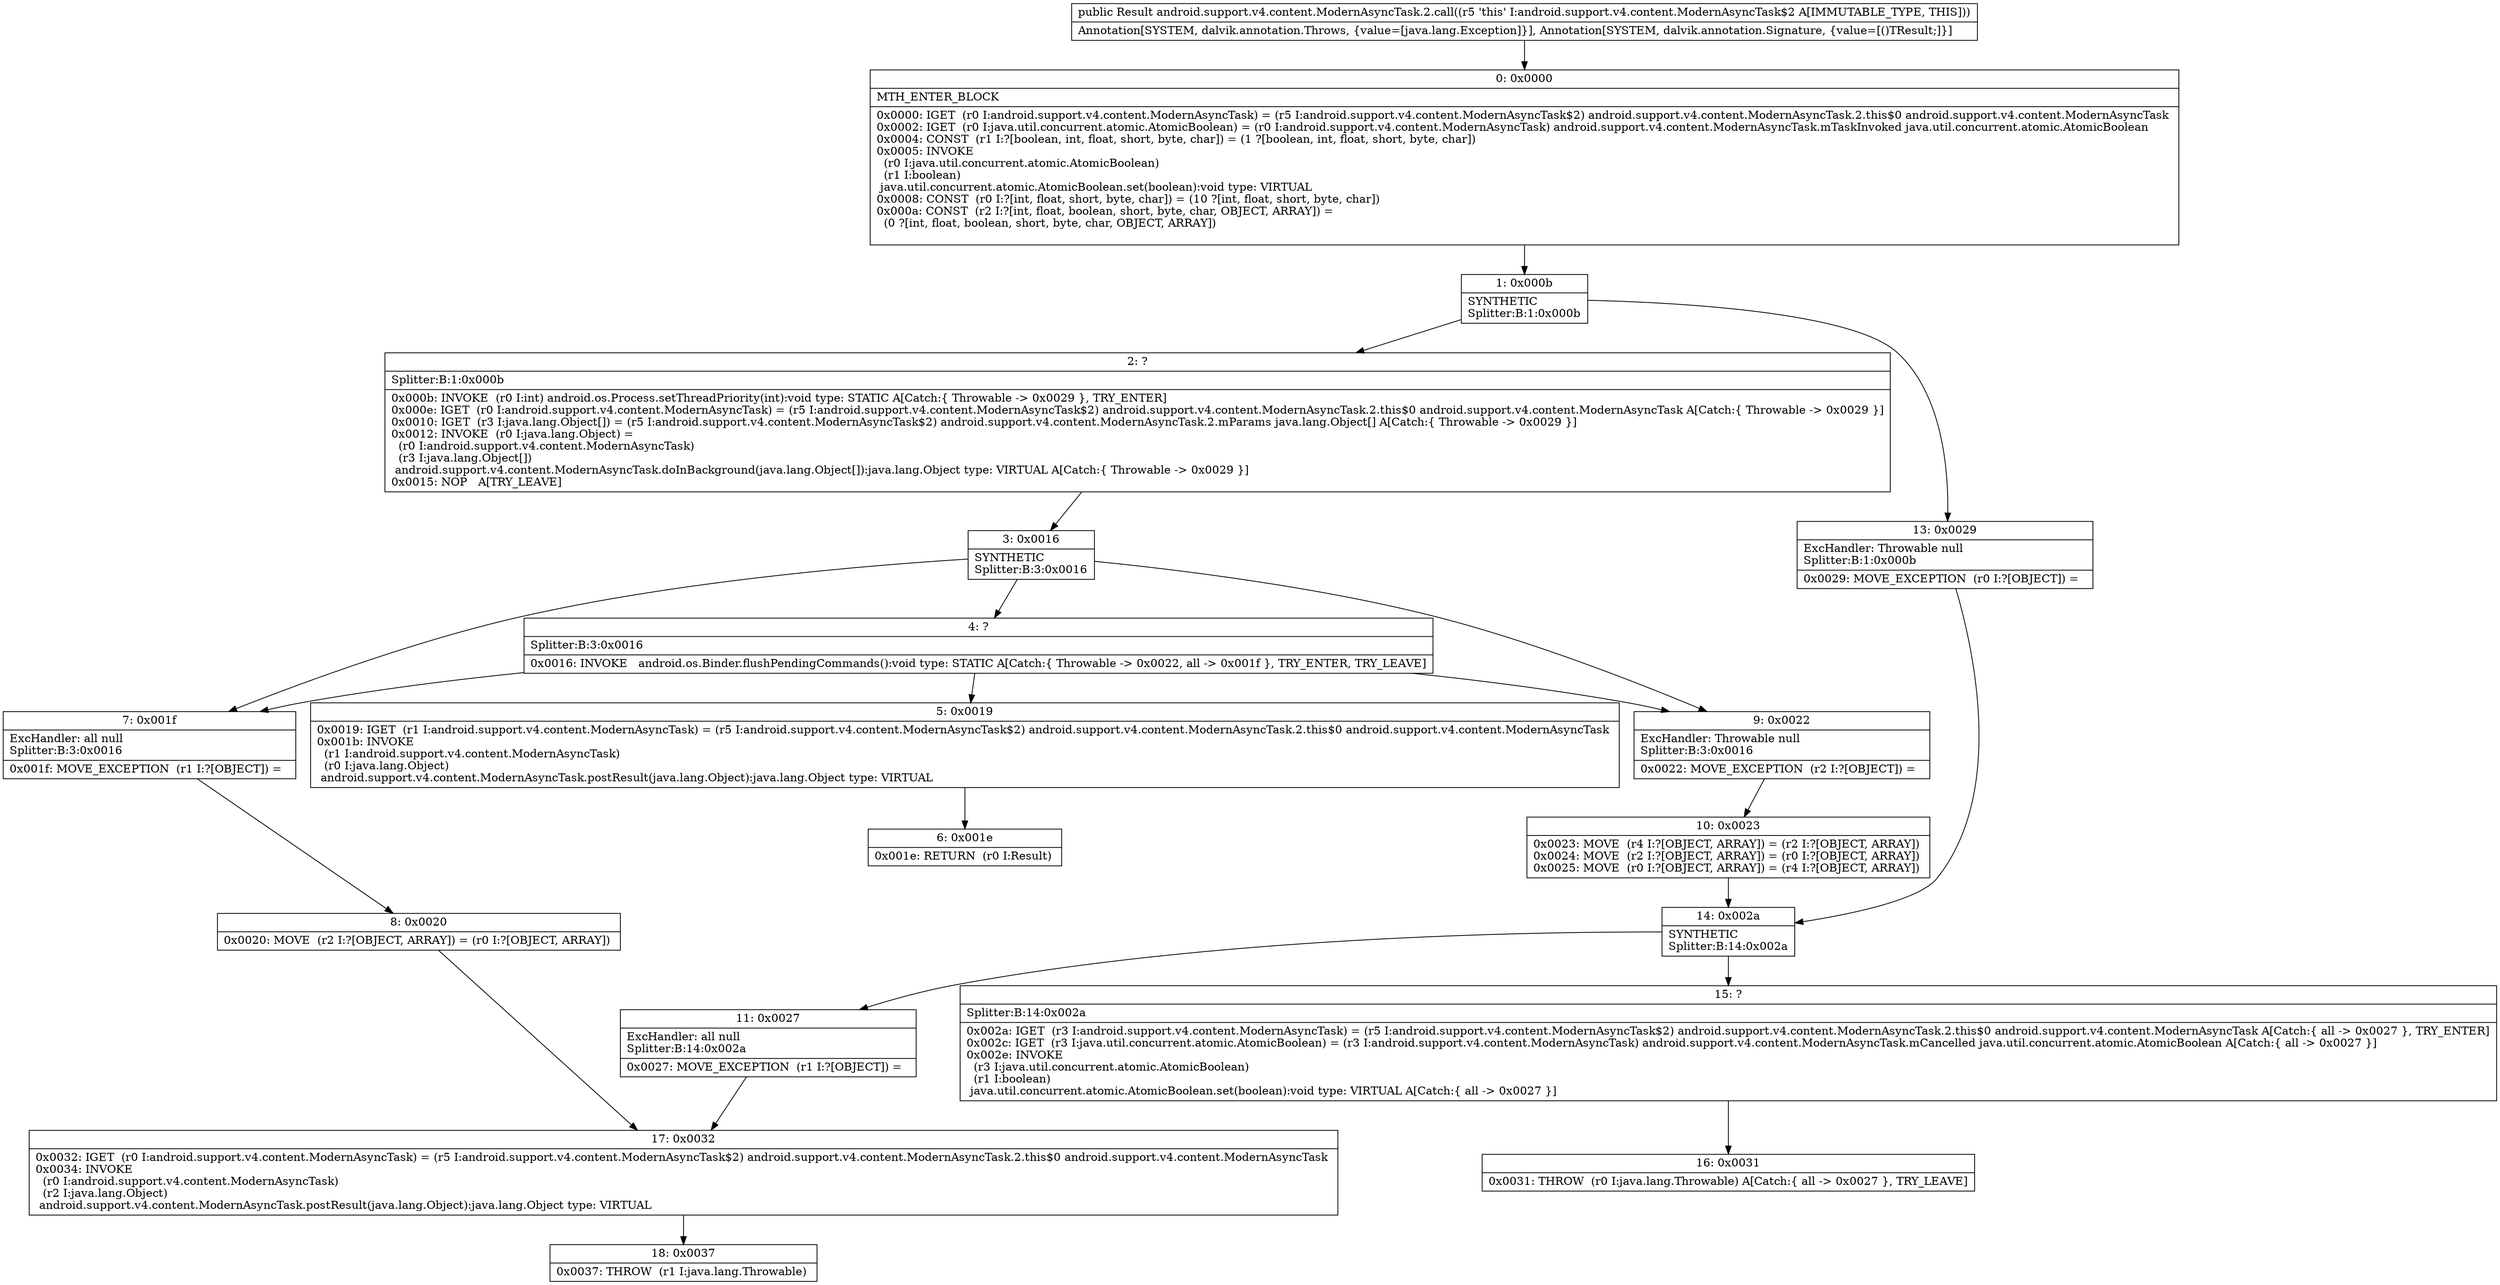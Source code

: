 digraph "CFG forandroid.support.v4.content.ModernAsyncTask.2.call()Ljava\/lang\/Object;" {
Node_0 [shape=record,label="{0\:\ 0x0000|MTH_ENTER_BLOCK\l|0x0000: IGET  (r0 I:android.support.v4.content.ModernAsyncTask) = (r5 I:android.support.v4.content.ModernAsyncTask$2) android.support.v4.content.ModernAsyncTask.2.this$0 android.support.v4.content.ModernAsyncTask \l0x0002: IGET  (r0 I:java.util.concurrent.atomic.AtomicBoolean) = (r0 I:android.support.v4.content.ModernAsyncTask) android.support.v4.content.ModernAsyncTask.mTaskInvoked java.util.concurrent.atomic.AtomicBoolean \l0x0004: CONST  (r1 I:?[boolean, int, float, short, byte, char]) = (1 ?[boolean, int, float, short, byte, char]) \l0x0005: INVOKE  \l  (r0 I:java.util.concurrent.atomic.AtomicBoolean)\l  (r1 I:boolean)\l java.util.concurrent.atomic.AtomicBoolean.set(boolean):void type: VIRTUAL \l0x0008: CONST  (r0 I:?[int, float, short, byte, char]) = (10 ?[int, float, short, byte, char]) \l0x000a: CONST  (r2 I:?[int, float, boolean, short, byte, char, OBJECT, ARRAY]) = \l  (0 ?[int, float, boolean, short, byte, char, OBJECT, ARRAY])\l \l}"];
Node_1 [shape=record,label="{1\:\ 0x000b|SYNTHETIC\lSplitter:B:1:0x000b\l}"];
Node_2 [shape=record,label="{2\:\ ?|Splitter:B:1:0x000b\l|0x000b: INVOKE  (r0 I:int) android.os.Process.setThreadPriority(int):void type: STATIC A[Catch:\{ Throwable \-\> 0x0029 \}, TRY_ENTER]\l0x000e: IGET  (r0 I:android.support.v4.content.ModernAsyncTask) = (r5 I:android.support.v4.content.ModernAsyncTask$2) android.support.v4.content.ModernAsyncTask.2.this$0 android.support.v4.content.ModernAsyncTask A[Catch:\{ Throwable \-\> 0x0029 \}]\l0x0010: IGET  (r3 I:java.lang.Object[]) = (r5 I:android.support.v4.content.ModernAsyncTask$2) android.support.v4.content.ModernAsyncTask.2.mParams java.lang.Object[] A[Catch:\{ Throwable \-\> 0x0029 \}]\l0x0012: INVOKE  (r0 I:java.lang.Object) = \l  (r0 I:android.support.v4.content.ModernAsyncTask)\l  (r3 I:java.lang.Object[])\l android.support.v4.content.ModernAsyncTask.doInBackground(java.lang.Object[]):java.lang.Object type: VIRTUAL A[Catch:\{ Throwable \-\> 0x0029 \}]\l0x0015: NOP   A[TRY_LEAVE]\l}"];
Node_3 [shape=record,label="{3\:\ 0x0016|SYNTHETIC\lSplitter:B:3:0x0016\l}"];
Node_4 [shape=record,label="{4\:\ ?|Splitter:B:3:0x0016\l|0x0016: INVOKE   android.os.Binder.flushPendingCommands():void type: STATIC A[Catch:\{ Throwable \-\> 0x0022, all \-\> 0x001f \}, TRY_ENTER, TRY_LEAVE]\l}"];
Node_5 [shape=record,label="{5\:\ 0x0019|0x0019: IGET  (r1 I:android.support.v4.content.ModernAsyncTask) = (r5 I:android.support.v4.content.ModernAsyncTask$2) android.support.v4.content.ModernAsyncTask.2.this$0 android.support.v4.content.ModernAsyncTask \l0x001b: INVOKE  \l  (r1 I:android.support.v4.content.ModernAsyncTask)\l  (r0 I:java.lang.Object)\l android.support.v4.content.ModernAsyncTask.postResult(java.lang.Object):java.lang.Object type: VIRTUAL \l}"];
Node_6 [shape=record,label="{6\:\ 0x001e|0x001e: RETURN  (r0 I:Result) \l}"];
Node_7 [shape=record,label="{7\:\ 0x001f|ExcHandler: all null\lSplitter:B:3:0x0016\l|0x001f: MOVE_EXCEPTION  (r1 I:?[OBJECT]) =  \l}"];
Node_8 [shape=record,label="{8\:\ 0x0020|0x0020: MOVE  (r2 I:?[OBJECT, ARRAY]) = (r0 I:?[OBJECT, ARRAY]) \l}"];
Node_9 [shape=record,label="{9\:\ 0x0022|ExcHandler: Throwable null\lSplitter:B:3:0x0016\l|0x0022: MOVE_EXCEPTION  (r2 I:?[OBJECT]) =  \l}"];
Node_10 [shape=record,label="{10\:\ 0x0023|0x0023: MOVE  (r4 I:?[OBJECT, ARRAY]) = (r2 I:?[OBJECT, ARRAY]) \l0x0024: MOVE  (r2 I:?[OBJECT, ARRAY]) = (r0 I:?[OBJECT, ARRAY]) \l0x0025: MOVE  (r0 I:?[OBJECT, ARRAY]) = (r4 I:?[OBJECT, ARRAY]) \l}"];
Node_11 [shape=record,label="{11\:\ 0x0027|ExcHandler: all null\lSplitter:B:14:0x002a\l|0x0027: MOVE_EXCEPTION  (r1 I:?[OBJECT]) =  \l}"];
Node_13 [shape=record,label="{13\:\ 0x0029|ExcHandler: Throwable null\lSplitter:B:1:0x000b\l|0x0029: MOVE_EXCEPTION  (r0 I:?[OBJECT]) =  \l}"];
Node_14 [shape=record,label="{14\:\ 0x002a|SYNTHETIC\lSplitter:B:14:0x002a\l}"];
Node_15 [shape=record,label="{15\:\ ?|Splitter:B:14:0x002a\l|0x002a: IGET  (r3 I:android.support.v4.content.ModernAsyncTask) = (r5 I:android.support.v4.content.ModernAsyncTask$2) android.support.v4.content.ModernAsyncTask.2.this$0 android.support.v4.content.ModernAsyncTask A[Catch:\{ all \-\> 0x0027 \}, TRY_ENTER]\l0x002c: IGET  (r3 I:java.util.concurrent.atomic.AtomicBoolean) = (r3 I:android.support.v4.content.ModernAsyncTask) android.support.v4.content.ModernAsyncTask.mCancelled java.util.concurrent.atomic.AtomicBoolean A[Catch:\{ all \-\> 0x0027 \}]\l0x002e: INVOKE  \l  (r3 I:java.util.concurrent.atomic.AtomicBoolean)\l  (r1 I:boolean)\l java.util.concurrent.atomic.AtomicBoolean.set(boolean):void type: VIRTUAL A[Catch:\{ all \-\> 0x0027 \}]\l}"];
Node_16 [shape=record,label="{16\:\ 0x0031|0x0031: THROW  (r0 I:java.lang.Throwable) A[Catch:\{ all \-\> 0x0027 \}, TRY_LEAVE]\l}"];
Node_17 [shape=record,label="{17\:\ 0x0032|0x0032: IGET  (r0 I:android.support.v4.content.ModernAsyncTask) = (r5 I:android.support.v4.content.ModernAsyncTask$2) android.support.v4.content.ModernAsyncTask.2.this$0 android.support.v4.content.ModernAsyncTask \l0x0034: INVOKE  \l  (r0 I:android.support.v4.content.ModernAsyncTask)\l  (r2 I:java.lang.Object)\l android.support.v4.content.ModernAsyncTask.postResult(java.lang.Object):java.lang.Object type: VIRTUAL \l}"];
Node_18 [shape=record,label="{18\:\ 0x0037|0x0037: THROW  (r1 I:java.lang.Throwable) \l}"];
MethodNode[shape=record,label="{public Result android.support.v4.content.ModernAsyncTask.2.call((r5 'this' I:android.support.v4.content.ModernAsyncTask$2 A[IMMUTABLE_TYPE, THIS]))  | Annotation[SYSTEM, dalvik.annotation.Throws, \{value=[java.lang.Exception]\}], Annotation[SYSTEM, dalvik.annotation.Signature, \{value=[()TResult;]\}]\l}"];
MethodNode -> Node_0;
Node_0 -> Node_1;
Node_1 -> Node_2;
Node_1 -> Node_13;
Node_2 -> Node_3;
Node_3 -> Node_4;
Node_3 -> Node_9;
Node_3 -> Node_7;
Node_4 -> Node_5;
Node_4 -> Node_9;
Node_4 -> Node_7;
Node_5 -> Node_6;
Node_7 -> Node_8;
Node_8 -> Node_17;
Node_9 -> Node_10;
Node_10 -> Node_14;
Node_11 -> Node_17;
Node_13 -> Node_14;
Node_14 -> Node_15;
Node_14 -> Node_11;
Node_15 -> Node_16;
Node_17 -> Node_18;
}

